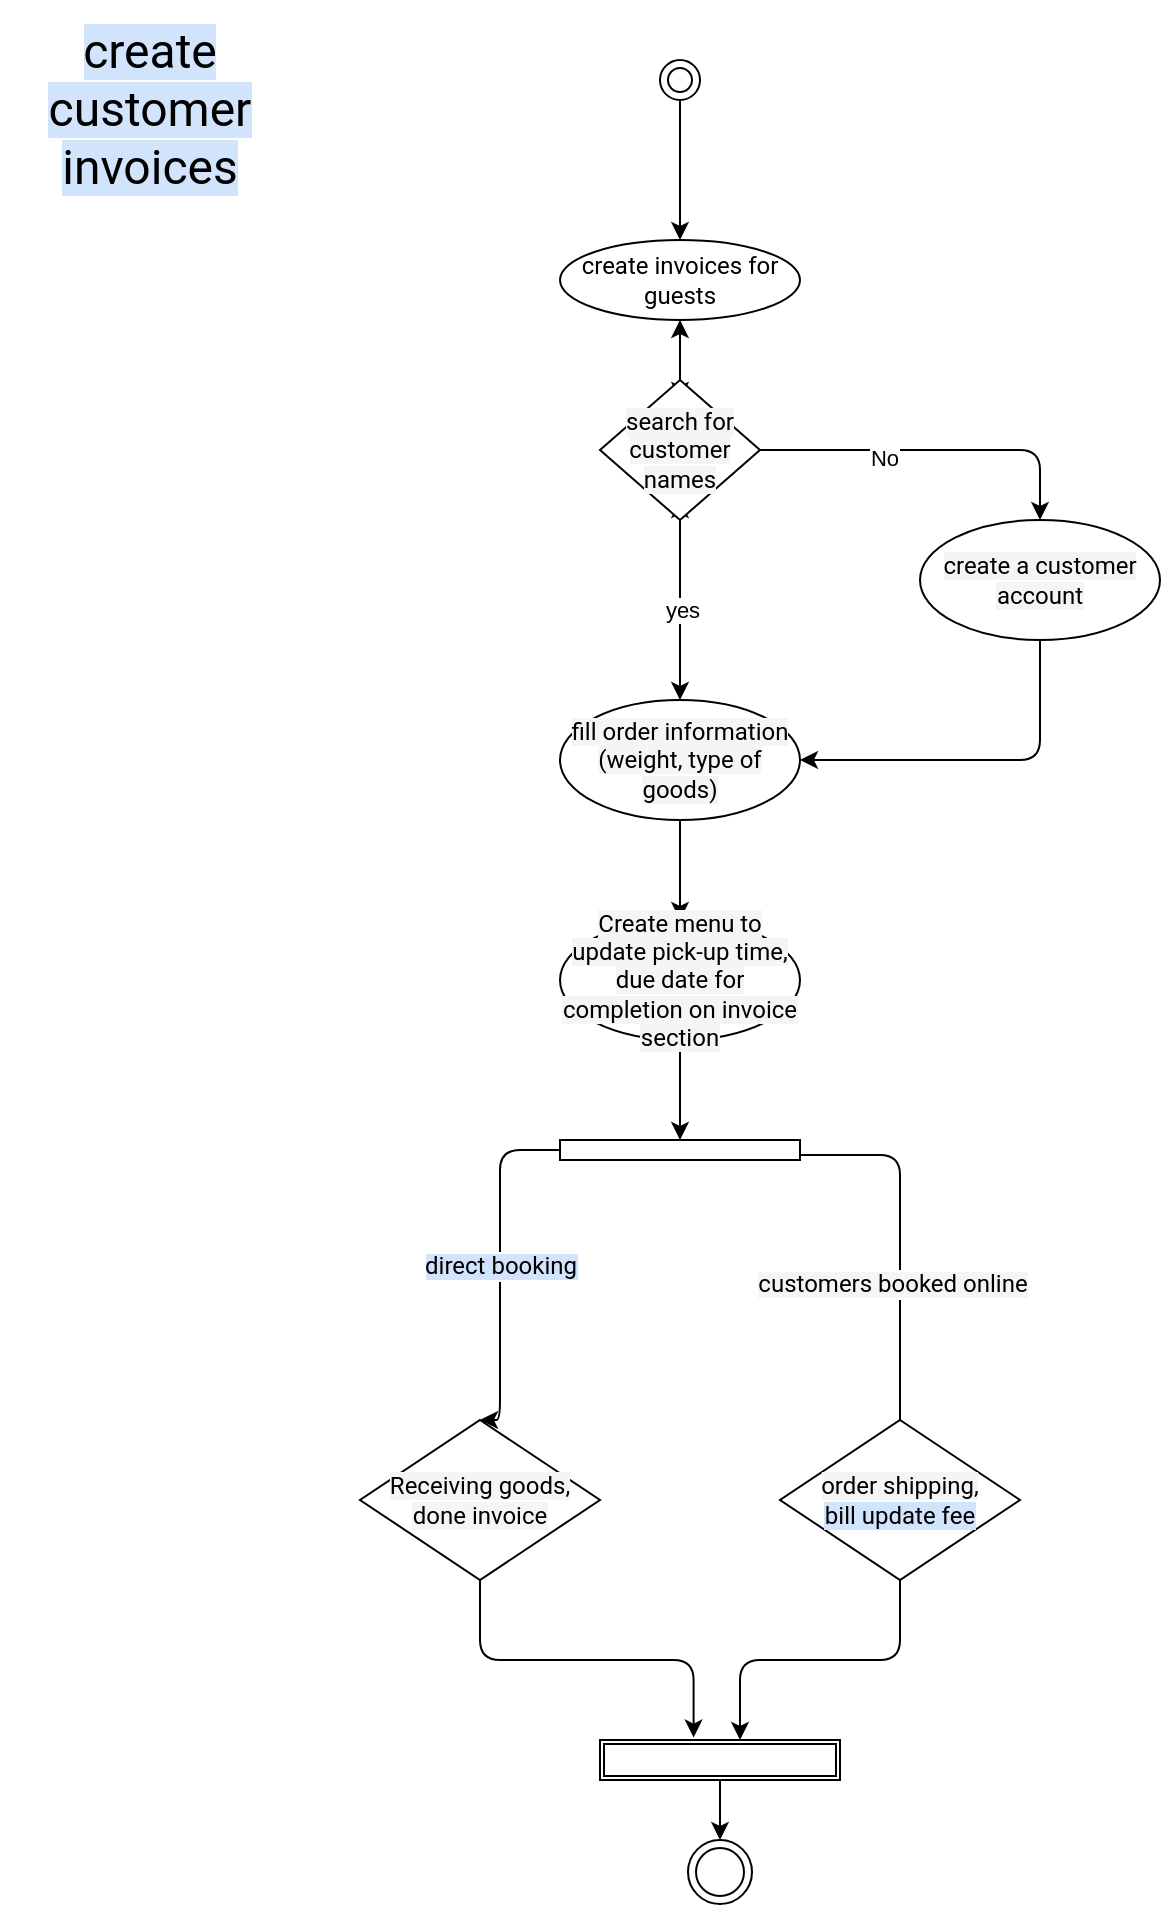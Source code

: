 <mxfile version="14.1.8" type="github">
  <diagram id="2knTgJoDHxA28MaCo3Mi" name="Page-1">
    <mxGraphModel dx="994" dy="573" grid="1" gridSize="10" guides="1" tooltips="1" connect="1" arrows="1" fold="1" page="1" pageScale="1" pageWidth="1654" pageHeight="2336" math="0" shadow="0">
      <root>
        <mxCell id="0" />
        <mxCell id="1" parent="0" />
        <mxCell id="s_vO13bZfQRbD7eqjtN0-29" value="&lt;span style=&quot;font-family: &amp;#34;roboto&amp;#34; , &amp;#34;robotodraft&amp;#34; , &amp;#34;helvetica&amp;#34; , &amp;#34;arial&amp;#34; , sans-serif ; background-color: rgb(245 , 245 , 245)&quot;&gt;&lt;font style=&quot;font-size: 12px&quot;&gt;Receiving goods, done invoice&lt;/font&gt;&lt;/span&gt;" style="rhombus;whiteSpace=wrap;html=1;" parent="1" vertex="1">
          <mxGeometry x="240" y="970" width="120" height="80" as="geometry" />
        </mxCell>
        <mxCell id="s_vO13bZfQRbD7eqjtN0-38" value="" style="ellipse;shape=doubleEllipse;whiteSpace=wrap;html=1;aspect=fixed;" parent="1" vertex="1">
          <mxGeometry x="390" y="290" width="20" height="20" as="geometry" />
        </mxCell>
        <mxCell id="s_vO13bZfQRbD7eqjtN0-39" style="edgeStyle=orthogonalEdgeStyle;rounded=0;orthogonalLoop=1;jettySize=auto;html=1;exitX=0.5;exitY=1;exitDx=0;exitDy=0;" parent="1" source="s_vO13bZfQRbD7eqjtN0-38" target="s_vO13bZfQRbD7eqjtN0-38" edge="1">
          <mxGeometry relative="1" as="geometry" />
        </mxCell>
        <mxCell id="s_vO13bZfQRbD7eqjtN0-40" value="" style="edgeStyle=segmentEdgeStyle;endArrow=classic;html=1;" parent="1" edge="1">
          <mxGeometry width="50" height="50" relative="1" as="geometry">
            <mxPoint x="400" y="310" as="sourcePoint" />
            <mxPoint x="400" y="380" as="targetPoint" />
          </mxGeometry>
        </mxCell>
        <mxCell id="s_vO13bZfQRbD7eqjtN0-41" value="&lt;font face=&quot;roboto, robotodraft, helvetica, arial, sans-serif&quot;&gt;create invoices for guests&lt;/font&gt;" style="ellipse;whiteSpace=wrap;html=1;" parent="1" vertex="1">
          <mxGeometry x="340" y="380" width="120" height="40" as="geometry" />
        </mxCell>
        <mxCell id="s_vO13bZfQRbD7eqjtN0-42" style="edgeStyle=orthogonalEdgeStyle;rounded=0;orthogonalLoop=1;jettySize=auto;html=1;exitX=0.5;exitY=1;exitDx=0;exitDy=0;" parent="1" source="s_vO13bZfQRbD7eqjtN0-41" edge="1">
          <mxGeometry relative="1" as="geometry">
            <mxPoint x="400" y="460" as="targetPoint" />
          </mxGeometry>
        </mxCell>
        <mxCell id="s_vO13bZfQRbD7eqjtN0-43" style="edgeStyle=orthogonalEdgeStyle;rounded=0;orthogonalLoop=1;jettySize=auto;html=1;exitX=0.5;exitY=1;exitDx=0;exitDy=0;" parent="1" source="s_vO13bZfQRbD7eqjtN0-45" edge="1">
          <mxGeometry relative="1" as="geometry">
            <mxPoint x="400" y="510" as="targetPoint" />
          </mxGeometry>
        </mxCell>
        <mxCell id="s_vO13bZfQRbD7eqjtN0-44" value="yes&lt;br&gt;" style="edgeStyle=orthogonalEdgeStyle;rounded=0;orthogonalLoop=1;jettySize=auto;html=1;exitX=0.5;exitY=1;exitDx=0;exitDy=0;" parent="1" source="s_vO13bZfQRbD7eqjtN0-45" edge="1">
          <mxGeometry relative="1" as="geometry">
            <mxPoint x="400" y="610" as="targetPoint" />
          </mxGeometry>
        </mxCell>
        <mxCell id="rDvyJKZ-Uo1TPUR-5aZS-1" value="" style="edgeStyle=orthogonalEdgeStyle;rounded=0;orthogonalLoop=1;jettySize=auto;html=1;" edge="1" parent="1" source="s_vO13bZfQRbD7eqjtN0-45" target="s_vO13bZfQRbD7eqjtN0-41">
          <mxGeometry relative="1" as="geometry" />
        </mxCell>
        <mxCell id="s_vO13bZfQRbD7eqjtN0-45" value="&lt;span style=&quot;font-family: &amp;#34;roboto&amp;#34; , &amp;#34;robotodraft&amp;#34; , &amp;#34;helvetica&amp;#34; , &amp;#34;arial&amp;#34; , sans-serif ; background-color: rgb(245 , 245 , 245)&quot;&gt;&lt;font style=&quot;font-size: 12px&quot;&gt;search for customer names&lt;/font&gt;&lt;/span&gt;" style="rhombus;whiteSpace=wrap;html=1;" parent="1" vertex="1">
          <mxGeometry x="360" y="450" width="80" height="70" as="geometry" />
        </mxCell>
        <mxCell id="s_vO13bZfQRbD7eqjtN0-46" value="" style="edgeStyle=elbowEdgeStyle;elbow=vertical;endArrow=classic;html=1;exitX=1;exitY=0.5;exitDx=0;exitDy=0;" parent="1" source="s_vO13bZfQRbD7eqjtN0-45" edge="1">
          <mxGeometry width="50" height="50" relative="1" as="geometry">
            <mxPoint x="400" y="520" as="sourcePoint" />
            <mxPoint x="580" y="520" as="targetPoint" />
            <Array as="points">
              <mxPoint x="490" y="485" />
            </Array>
          </mxGeometry>
        </mxCell>
        <mxCell id="s_vO13bZfQRbD7eqjtN0-47" value="No&lt;br&gt;" style="edgeLabel;html=1;align=center;verticalAlign=middle;resizable=0;points=[];" parent="s_vO13bZfQRbD7eqjtN0-46" vertex="1" connectable="0">
          <mxGeometry x="-0.297" y="-4" relative="1" as="geometry">
            <mxPoint as="offset" />
          </mxGeometry>
        </mxCell>
        <mxCell id="s_vO13bZfQRbD7eqjtN0-48" style="edgeStyle=orthogonalEdgeStyle;rounded=0;orthogonalLoop=1;jettySize=auto;html=1;exitX=0.5;exitY=1;exitDx=0;exitDy=0;" parent="1" source="s_vO13bZfQRbD7eqjtN0-49" target="s_vO13bZfQRbD7eqjtN0-51" edge="1">
          <mxGeometry relative="1" as="geometry">
            <mxPoint x="400" y="730" as="targetPoint" />
          </mxGeometry>
        </mxCell>
        <mxCell id="s_vO13bZfQRbD7eqjtN0-49" value="&lt;span style=&quot;font-family: &amp;#34;roboto&amp;#34; , &amp;#34;robotodraft&amp;#34; , &amp;#34;helvetica&amp;#34; , &amp;#34;arial&amp;#34; , sans-serif ; background-color: rgb(245 , 245 , 245)&quot;&gt;&lt;font style=&quot;font-size: 12px&quot;&gt;fill order information (weight, type of goods)&lt;/font&gt;&lt;/span&gt;" style="ellipse;whiteSpace=wrap;html=1;" parent="1" vertex="1">
          <mxGeometry x="340" y="610" width="120" height="60" as="geometry" />
        </mxCell>
        <mxCell id="s_vO13bZfQRbD7eqjtN0-50" style="edgeStyle=orthogonalEdgeStyle;rounded=0;orthogonalLoop=1;jettySize=auto;html=1;" parent="1" source="s_vO13bZfQRbD7eqjtN0-51" edge="1">
          <mxGeometry relative="1" as="geometry">
            <mxPoint x="400" y="830" as="targetPoint" />
          </mxGeometry>
        </mxCell>
        <mxCell id="s_vO13bZfQRbD7eqjtN0-51" value="&lt;span style=&quot;font-family: &amp;#34;roboto&amp;#34; , &amp;#34;robotodraft&amp;#34; , &amp;#34;helvetica&amp;#34; , &amp;#34;arial&amp;#34; , sans-serif ; background-color: rgb(245 , 245 , 245)&quot;&gt;&lt;font style=&quot;font-size: 12px&quot;&gt;Create menu to update pick-up time, due date for completion on invoice section&lt;/font&gt;&lt;/span&gt;" style="ellipse;whiteSpace=wrap;html=1;" parent="1" vertex="1">
          <mxGeometry x="340" y="720" width="120" height="60" as="geometry" />
        </mxCell>
        <mxCell id="s_vO13bZfQRbD7eqjtN0-52" style="edgeStyle=orthogonalEdgeStyle;rounded=0;orthogonalLoop=1;jettySize=auto;html=1;exitX=0.5;exitY=1;exitDx=0;exitDy=0;" parent="1" edge="1">
          <mxGeometry relative="1" as="geometry">
            <mxPoint x="510" y="1050" as="sourcePoint" />
            <mxPoint x="510" y="1050" as="targetPoint" />
          </mxGeometry>
        </mxCell>
        <mxCell id="s_vO13bZfQRbD7eqjtN0-53" style="edgeStyle=orthogonalEdgeStyle;rounded=0;orthogonalLoop=1;jettySize=auto;html=1;exitX=0.5;exitY=1;exitDx=0;exitDy=0;" parent="1" edge="1">
          <mxGeometry relative="1" as="geometry">
            <mxPoint x="510" y="1050" as="sourcePoint" />
            <mxPoint x="510" y="1050" as="targetPoint" />
          </mxGeometry>
        </mxCell>
        <mxCell id="s_vO13bZfQRbD7eqjtN0-54" value="" style="rounded=0;whiteSpace=wrap;html=1;" parent="1" vertex="1">
          <mxGeometry x="340" y="830" width="120" height="10" as="geometry" />
        </mxCell>
        <mxCell id="s_vO13bZfQRbD7eqjtN0-55" value="&lt;span style=&quot;font-family: &amp;#34;roboto&amp;#34; , &amp;#34;robotodraft&amp;#34; , &amp;#34;helvetica&amp;#34; , &amp;#34;arial&amp;#34; , sans-serif ; background-color: rgb(210 , 227 , 252)&quot;&gt;&lt;font style=&quot;font-size: 12px&quot;&gt;direct booking&lt;/font&gt;&lt;/span&gt;" style="edgeStyle=segmentEdgeStyle;endArrow=classic;html=1;exitX=0;exitY=0.5;exitDx=0;exitDy=0;entryX=0.5;entryY=0;entryDx=0;entryDy=0;" parent="1" source="s_vO13bZfQRbD7eqjtN0-54" edge="1" target="s_vO13bZfQRbD7eqjtN0-29">
          <mxGeometry width="50" height="50" relative="1" as="geometry">
            <mxPoint x="400" y="1070" as="sourcePoint" />
            <mxPoint x="310" y="980" as="targetPoint" />
            <Array as="points">
              <mxPoint x="310" y="835" />
              <mxPoint x="310" y="970" />
            </Array>
          </mxGeometry>
        </mxCell>
        <mxCell id="s_vO13bZfQRbD7eqjtN0-56" value="" style="edgeStyle=segmentEdgeStyle;endArrow=classic;html=1;exitX=1;exitY=0.75;exitDx=0;exitDy=0;entryX=0.5;entryY=0;entryDx=0;entryDy=0;" parent="1" source="s_vO13bZfQRbD7eqjtN0-54" edge="1">
          <mxGeometry width="50" height="50" relative="1" as="geometry">
            <mxPoint x="400" y="1070" as="sourcePoint" />
            <mxPoint x="510" y="990" as="targetPoint" />
          </mxGeometry>
        </mxCell>
        <mxCell id="s_vO13bZfQRbD7eqjtN0-57" value="&lt;span style=&quot;font-family: &amp;#34;roboto&amp;#34; , &amp;#34;robotodraft&amp;#34; , &amp;#34;helvetica&amp;#34; , &amp;#34;arial&amp;#34; , sans-serif ; background-color: rgb(245 , 245 , 245)&quot;&gt;&lt;font style=&quot;font-size: 12px&quot;&gt;customers booked online&lt;/font&gt;&lt;/span&gt;" style="edgeLabel;html=1;align=center;verticalAlign=middle;resizable=0;points=[];" parent="s_vO13bZfQRbD7eqjtN0-56" vertex="1" connectable="0">
          <mxGeometry x="0.127" y="-4" relative="1" as="geometry">
            <mxPoint as="offset" />
          </mxGeometry>
        </mxCell>
        <mxCell id="s_vO13bZfQRbD7eqjtN0-58" value="&lt;font style=&quot;font-size: 12px&quot;&gt;&lt;span class=&quot;JLqJ4b ChMk0b&quot; style=&quot;cursor: pointer ; font-family: &amp;#34;roboto&amp;#34; , &amp;#34;robotodraft&amp;#34; , &amp;#34;helvetica&amp;#34; , &amp;#34;arial&amp;#34; , sans-serif ; background-color: rgb(245 , 245 , 245)&quot;&gt;&lt;span&gt;order shipping,&lt;/span&gt;&lt;/span&gt;&lt;span class=&quot;JLqJ4b&quot; style=&quot;font-family: &amp;#34;roboto&amp;#34; , &amp;#34;robotodraft&amp;#34; , &amp;#34;helvetica&amp;#34; , &amp;#34;arial&amp;#34; , sans-serif ; background-color: rgb(245 , 245 , 245)&quot;&gt;&lt;span&gt;&lt;br/&gt;&lt;/span&gt;&lt;/span&gt;&lt;span class=&quot;JLqJ4b ChMk0b&quot; style=&quot;cursor: pointer ; background-color: rgb(210 , 227 , 252) ; font-family: &amp;#34;roboto&amp;#34; , &amp;#34;robotodraft&amp;#34; , &amp;#34;helvetica&amp;#34; , &amp;#34;arial&amp;#34; , sans-serif&quot;&gt;&lt;span&gt;bill update fee&lt;/span&gt;&lt;/span&gt;&lt;/font&gt;" style="rhombus;whiteSpace=wrap;html=1;" parent="1" vertex="1">
          <mxGeometry x="450" y="970" width="120" height="80" as="geometry" />
        </mxCell>
        <mxCell id="s_vO13bZfQRbD7eqjtN0-59" value="" style="edgeStyle=elbowEdgeStyle;elbow=vertical;endArrow=classic;html=1;exitX=0.5;exitY=1;exitDx=0;exitDy=0;" parent="1" source="s_vO13bZfQRbD7eqjtN0-58" edge="1">
          <mxGeometry width="50" height="50" relative="1" as="geometry">
            <mxPoint x="510" y="1072" as="sourcePoint" />
            <mxPoint x="430" y="1130" as="targetPoint" />
            <Array as="points">
              <mxPoint x="470" y="1090" />
            </Array>
          </mxGeometry>
        </mxCell>
        <mxCell id="s_vO13bZfQRbD7eqjtN0-60" value="" style="edgeStyle=elbowEdgeStyle;elbow=vertical;endArrow=classic;html=1;exitX=0.5;exitY=1;exitDx=0;exitDy=0;entryX=0.39;entryY=-0.06;entryDx=0;entryDy=0;entryPerimeter=0;" parent="1" target="s_vO13bZfQRbD7eqjtN0-61" edge="1">
          <mxGeometry width="50" height="50" relative="1" as="geometry">
            <mxPoint x="300" y="1050" as="sourcePoint" />
            <mxPoint x="390" y="1120" as="targetPoint" />
            <Array as="points">
              <mxPoint x="350" y="1090" />
            </Array>
          </mxGeometry>
        </mxCell>
        <mxCell id="s_vO13bZfQRbD7eqjtN0-61" value="" style="shape=ext;double=1;rounded=0;whiteSpace=wrap;html=1;" parent="1" vertex="1">
          <mxGeometry x="360" y="1130" width="120" height="20" as="geometry" />
        </mxCell>
        <mxCell id="s_vO13bZfQRbD7eqjtN0-62" style="edgeStyle=orthogonalEdgeStyle;rounded=0;orthogonalLoop=1;jettySize=auto;html=1;exitX=0.5;exitY=1;exitDx=0;exitDy=0;" parent="1" source="s_vO13bZfQRbD7eqjtN0-61" target="s_vO13bZfQRbD7eqjtN0-61" edge="1">
          <mxGeometry relative="1" as="geometry" />
        </mxCell>
        <mxCell id="s_vO13bZfQRbD7eqjtN0-65" value="" style="ellipse;shape=doubleEllipse;whiteSpace=wrap;html=1;aspect=fixed;" parent="1" vertex="1">
          <mxGeometry x="404" y="1180" width="32" height="32" as="geometry" />
        </mxCell>
        <mxCell id="s_vO13bZfQRbD7eqjtN0-66" value="" style="endArrow=classic;html=1;entryX=0.5;entryY=0;entryDx=0;entryDy=0;" parent="1" target="s_vO13bZfQRbD7eqjtN0-65" edge="1">
          <mxGeometry width="50" height="50" relative="1" as="geometry">
            <mxPoint x="420" y="1150" as="sourcePoint" />
            <mxPoint x="440" y="1220" as="targetPoint" />
          </mxGeometry>
        </mxCell>
        <mxCell id="s_vO13bZfQRbD7eqjtN0-68" value="" style="edgeStyle=segmentEdgeStyle;endArrow=classic;html=1;exitX=0.5;exitY=1;exitDx=0;exitDy=0;entryX=1;entryY=0.5;entryDx=0;entryDy=0;" parent="1" target="s_vO13bZfQRbD7eqjtN0-49" edge="1">
          <mxGeometry width="50" height="50" relative="1" as="geometry">
            <mxPoint x="580" y="580" as="sourcePoint" />
            <mxPoint x="440" y="510" as="targetPoint" />
            <Array as="points">
              <mxPoint x="580" y="640" />
            </Array>
          </mxGeometry>
        </mxCell>
        <mxCell id="s_vO13bZfQRbD7eqjtN0-69" value="&lt;span style=&quot;font-family: &amp;#34;roboto&amp;#34; , &amp;#34;robotodraft&amp;#34; , &amp;#34;helvetica&amp;#34; , &amp;#34;arial&amp;#34; , sans-serif ; background-color: rgb(245 , 245 , 245)&quot;&gt;&lt;font style=&quot;font-size: 12px&quot;&gt;create a customer account&lt;/font&gt;&lt;/span&gt;" style="ellipse;whiteSpace=wrap;html=1;" parent="1" vertex="1">
          <mxGeometry x="520" y="520" width="120" height="60" as="geometry" />
        </mxCell>
        <mxCell id="s_vO13bZfQRbD7eqjtN0-70" value="&lt;span style=&quot;font-family: &amp;#34;roboto&amp;#34; , &amp;#34;robotodraft&amp;#34; , &amp;#34;helvetica&amp;#34; , &amp;#34;arial&amp;#34; , sans-serif ; font-size: 24px ; background-color: rgb(210 , 227 , 252)&quot;&gt;create customer invoices&lt;/span&gt;" style="text;html=1;strokeColor=none;fillColor=none;align=center;verticalAlign=middle;whiteSpace=wrap;rounded=0;" parent="1" vertex="1">
          <mxGeometry x="60" y="260" width="150" height="110" as="geometry" />
        </mxCell>
      </root>
    </mxGraphModel>
  </diagram>
</mxfile>
